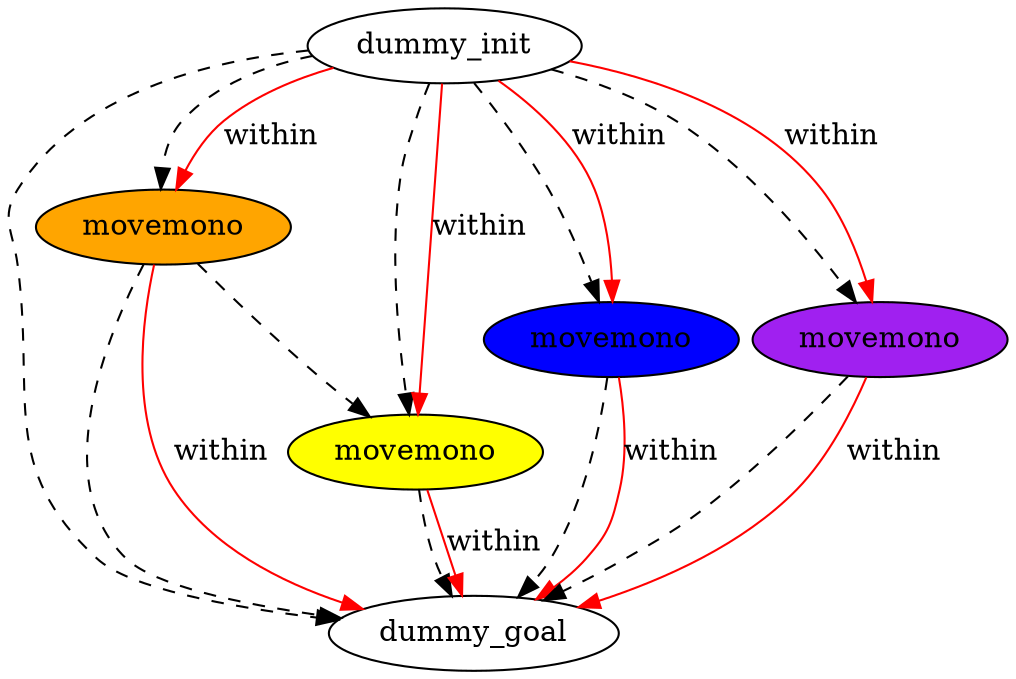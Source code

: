 digraph {
	"f8fb381c-bb02-09a4-acb6-2fa8b41628d8" [label=dummy_init fillcolor=white style=filled]
	"a5c4559c-d131-9a8d-a6e5-c047b83a26f1" [label=dummy_goal fillcolor=white style=filled]
	"b6db52bd-2a73-6d4b-472e-7b061ebf4bcc" [label=movemono fillcolor=orange style=filled]
	"b09706dc-8acc-d5c0-af63-920fa9bbf8d2" [label=movemono fillcolor=yellow style=filled]
	"b3067523-f85b-3e81-51ed-97faf587dc68" [label=movemono fillcolor=blue style=filled]
	"314dbc34-5c81-981a-6c17-9e9c0c16d3e7" [label=movemono fillcolor=purple style=filled]
	"b09706dc-8acc-d5c0-af63-920fa9bbf8d2" -> "a5c4559c-d131-9a8d-a6e5-c047b83a26f1" [color=black style=dashed]
	"f8fb381c-bb02-09a4-acb6-2fa8b41628d8" -> "b3067523-f85b-3e81-51ed-97faf587dc68" [color=black style=dashed]
	"314dbc34-5c81-981a-6c17-9e9c0c16d3e7" -> "a5c4559c-d131-9a8d-a6e5-c047b83a26f1" [color=black style=dashed]
	"f8fb381c-bb02-09a4-acb6-2fa8b41628d8" -> "b6db52bd-2a73-6d4b-472e-7b061ebf4bcc" [color=black style=dashed]
	"f8fb381c-bb02-09a4-acb6-2fa8b41628d8" -> "b09706dc-8acc-d5c0-af63-920fa9bbf8d2" [color=black style=dashed]
	"b6db52bd-2a73-6d4b-472e-7b061ebf4bcc" -> "a5c4559c-d131-9a8d-a6e5-c047b83a26f1" [color=black style=dashed]
	"b6db52bd-2a73-6d4b-472e-7b061ebf4bcc" -> "b09706dc-8acc-d5c0-af63-920fa9bbf8d2" [color=black style=dashed]
	"f8fb381c-bb02-09a4-acb6-2fa8b41628d8" -> "314dbc34-5c81-981a-6c17-9e9c0c16d3e7" [color=black style=dashed]
	"f8fb381c-bb02-09a4-acb6-2fa8b41628d8" -> "a5c4559c-d131-9a8d-a6e5-c047b83a26f1" [color=black style=dashed]
	"b3067523-f85b-3e81-51ed-97faf587dc68" -> "a5c4559c-d131-9a8d-a6e5-c047b83a26f1" [color=black style=dashed]
	"f8fb381c-bb02-09a4-acb6-2fa8b41628d8" -> "b09706dc-8acc-d5c0-af63-920fa9bbf8d2" [label=within color=red]
	"f8fb381c-bb02-09a4-acb6-2fa8b41628d8" -> "314dbc34-5c81-981a-6c17-9e9c0c16d3e7" [label=within color=red]
	"314dbc34-5c81-981a-6c17-9e9c0c16d3e7" -> "a5c4559c-d131-9a8d-a6e5-c047b83a26f1" [label=within color=red]
	"b09706dc-8acc-d5c0-af63-920fa9bbf8d2" -> "a5c4559c-d131-9a8d-a6e5-c047b83a26f1" [label=within color=red]
	"b3067523-f85b-3e81-51ed-97faf587dc68" -> "a5c4559c-d131-9a8d-a6e5-c047b83a26f1" [label=within color=red]
	"b6db52bd-2a73-6d4b-472e-7b061ebf4bcc" -> "a5c4559c-d131-9a8d-a6e5-c047b83a26f1" [label=within color=red]
	"f8fb381c-bb02-09a4-acb6-2fa8b41628d8" -> "b6db52bd-2a73-6d4b-472e-7b061ebf4bcc" [label=within color=red]
	"f8fb381c-bb02-09a4-acb6-2fa8b41628d8" -> "b3067523-f85b-3e81-51ed-97faf587dc68" [label=within color=red]
}
